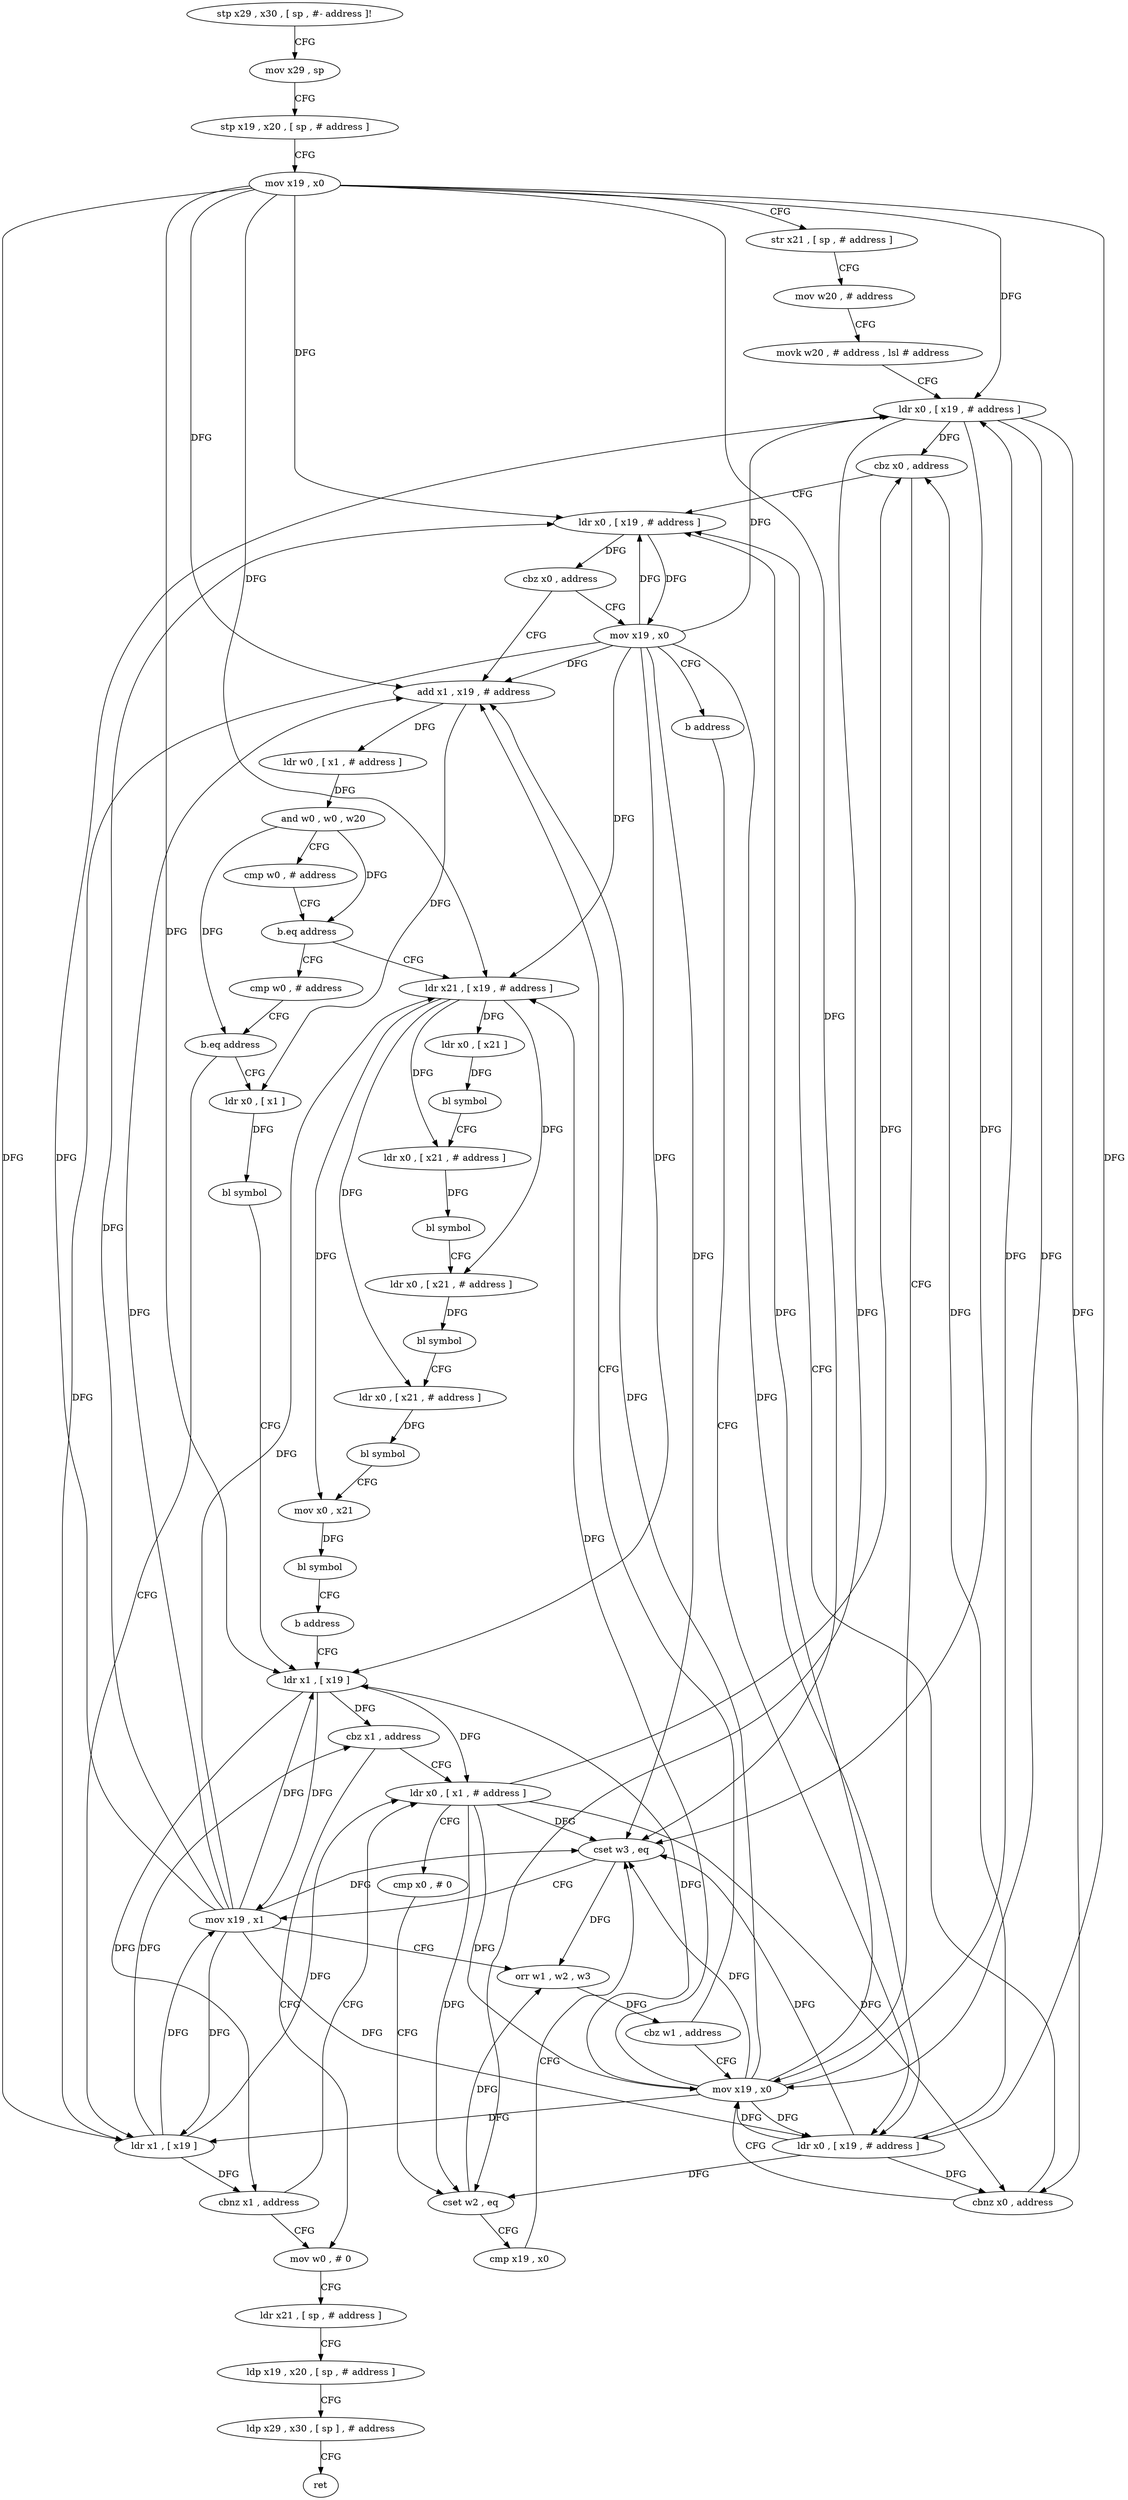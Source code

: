 digraph "func" {
"4371504" [label = "stp x29 , x30 , [ sp , #- address ]!" ]
"4371508" [label = "mov x29 , sp" ]
"4371512" [label = "stp x19 , x20 , [ sp , # address ]" ]
"4371516" [label = "mov x19 , x0" ]
"4371520" [label = "str x21 , [ sp , # address ]" ]
"4371524" [label = "mov w20 , # address" ]
"4371528" [label = "movk w20 , # address , lsl # address" ]
"4371532" [label = "ldr x0 , [ x19 , # address ]" ]
"4371536" [label = "cbz x0 , address" ]
"4371552" [label = "ldr x0 , [ x19 , # address ]" ]
"4371540" [label = "mov x19 , x0" ]
"4371556" [label = "cbz x0 , address" ]
"4371616" [label = "add x1 , x19 , # address" ]
"4371560" [label = "mov x19 , x0" ]
"4371544" [label = "ldr x0 , [ x19 , # address ]" ]
"4371620" [label = "ldr w0 , [ x1 , # address ]" ]
"4371624" [label = "and w0 , w0 , w20" ]
"4371628" [label = "cmp w0 , # address" ]
"4371632" [label = "b.eq address" ]
"4371672" [label = "ldr x21 , [ x19 , # address ]" ]
"4371636" [label = "cmp w0 , # address" ]
"4371564" [label = "b address" ]
"4371676" [label = "ldr x0 , [ x21 ]" ]
"4371680" [label = "bl symbol" ]
"4371684" [label = "ldr x0 , [ x21 , # address ]" ]
"4371688" [label = "bl symbol" ]
"4371692" [label = "ldr x0 , [ x21 , # address ]" ]
"4371696" [label = "bl symbol" ]
"4371700" [label = "ldr x0 , [ x21 , # address ]" ]
"4371704" [label = "bl symbol" ]
"4371708" [label = "mov x0 , x21" ]
"4371712" [label = "bl symbol" ]
"4371716" [label = "b address" ]
"4371576" [label = "ldr x1 , [ x19 ]" ]
"4371640" [label = "b.eq address" ]
"4371568" [label = "ldr x0 , [ x1 ]" ]
"4371644" [label = "ldr x1 , [ x19 ]" ]
"4371548" [label = "cbnz x0 , address" ]
"4371580" [label = "cbz x1 , address" ]
"4371652" [label = "mov w0 , # 0" ]
"4371584" [label = "ldr x0 , [ x1 , # address ]" ]
"4371572" [label = "bl symbol" ]
"4371648" [label = "cbnz x1 , address" ]
"4371656" [label = "ldr x21 , [ sp , # address ]" ]
"4371660" [label = "ldp x19 , x20 , [ sp , # address ]" ]
"4371664" [label = "ldp x29 , x30 , [ sp ] , # address" ]
"4371668" [label = "ret" ]
"4371588" [label = "cmp x0 , # 0" ]
"4371592" [label = "cset w2 , eq" ]
"4371596" [label = "cmp x19 , x0" ]
"4371600" [label = "cset w3 , eq" ]
"4371604" [label = "mov x19 , x1" ]
"4371608" [label = "orr w1 , w2 , w3" ]
"4371612" [label = "cbz w1 , address" ]
"4371504" -> "4371508" [ label = "CFG" ]
"4371508" -> "4371512" [ label = "CFG" ]
"4371512" -> "4371516" [ label = "CFG" ]
"4371516" -> "4371520" [ label = "CFG" ]
"4371516" -> "4371532" [ label = "DFG" ]
"4371516" -> "4371552" [ label = "DFG" ]
"4371516" -> "4371616" [ label = "DFG" ]
"4371516" -> "4371544" [ label = "DFG" ]
"4371516" -> "4371672" [ label = "DFG" ]
"4371516" -> "4371576" [ label = "DFG" ]
"4371516" -> "4371644" [ label = "DFG" ]
"4371516" -> "4371600" [ label = "DFG" ]
"4371520" -> "4371524" [ label = "CFG" ]
"4371524" -> "4371528" [ label = "CFG" ]
"4371528" -> "4371532" [ label = "CFG" ]
"4371532" -> "4371536" [ label = "DFG" ]
"4371532" -> "4371540" [ label = "DFG" ]
"4371532" -> "4371548" [ label = "DFG" ]
"4371532" -> "4371592" [ label = "DFG" ]
"4371532" -> "4371600" [ label = "DFG" ]
"4371536" -> "4371552" [ label = "CFG" ]
"4371536" -> "4371540" [ label = "CFG" ]
"4371552" -> "4371556" [ label = "DFG" ]
"4371552" -> "4371560" [ label = "DFG" ]
"4371540" -> "4371544" [ label = "DFG" ]
"4371540" -> "4371532" [ label = "DFG" ]
"4371540" -> "4371552" [ label = "DFG" ]
"4371540" -> "4371616" [ label = "DFG" ]
"4371540" -> "4371672" [ label = "DFG" ]
"4371540" -> "4371576" [ label = "DFG" ]
"4371540" -> "4371644" [ label = "DFG" ]
"4371540" -> "4371600" [ label = "DFG" ]
"4371556" -> "4371616" [ label = "CFG" ]
"4371556" -> "4371560" [ label = "CFG" ]
"4371616" -> "4371620" [ label = "DFG" ]
"4371616" -> "4371568" [ label = "DFG" ]
"4371560" -> "4371564" [ label = "CFG" ]
"4371560" -> "4371532" [ label = "DFG" ]
"4371560" -> "4371552" [ label = "DFG" ]
"4371560" -> "4371616" [ label = "DFG" ]
"4371560" -> "4371544" [ label = "DFG" ]
"4371560" -> "4371672" [ label = "DFG" ]
"4371560" -> "4371576" [ label = "DFG" ]
"4371560" -> "4371644" [ label = "DFG" ]
"4371560" -> "4371600" [ label = "DFG" ]
"4371544" -> "4371548" [ label = "DFG" ]
"4371544" -> "4371536" [ label = "DFG" ]
"4371544" -> "4371540" [ label = "DFG" ]
"4371544" -> "4371592" [ label = "DFG" ]
"4371544" -> "4371600" [ label = "DFG" ]
"4371620" -> "4371624" [ label = "DFG" ]
"4371624" -> "4371628" [ label = "CFG" ]
"4371624" -> "4371632" [ label = "DFG" ]
"4371624" -> "4371640" [ label = "DFG" ]
"4371628" -> "4371632" [ label = "CFG" ]
"4371632" -> "4371672" [ label = "CFG" ]
"4371632" -> "4371636" [ label = "CFG" ]
"4371672" -> "4371676" [ label = "DFG" ]
"4371672" -> "4371684" [ label = "DFG" ]
"4371672" -> "4371692" [ label = "DFG" ]
"4371672" -> "4371700" [ label = "DFG" ]
"4371672" -> "4371708" [ label = "DFG" ]
"4371636" -> "4371640" [ label = "CFG" ]
"4371564" -> "4371544" [ label = "CFG" ]
"4371676" -> "4371680" [ label = "DFG" ]
"4371680" -> "4371684" [ label = "CFG" ]
"4371684" -> "4371688" [ label = "DFG" ]
"4371688" -> "4371692" [ label = "CFG" ]
"4371692" -> "4371696" [ label = "DFG" ]
"4371696" -> "4371700" [ label = "CFG" ]
"4371700" -> "4371704" [ label = "DFG" ]
"4371704" -> "4371708" [ label = "CFG" ]
"4371708" -> "4371712" [ label = "DFG" ]
"4371712" -> "4371716" [ label = "CFG" ]
"4371716" -> "4371576" [ label = "CFG" ]
"4371576" -> "4371580" [ label = "DFG" ]
"4371576" -> "4371648" [ label = "DFG" ]
"4371576" -> "4371584" [ label = "DFG" ]
"4371576" -> "4371604" [ label = "DFG" ]
"4371640" -> "4371568" [ label = "CFG" ]
"4371640" -> "4371644" [ label = "CFG" ]
"4371568" -> "4371572" [ label = "DFG" ]
"4371644" -> "4371648" [ label = "DFG" ]
"4371644" -> "4371580" [ label = "DFG" ]
"4371644" -> "4371584" [ label = "DFG" ]
"4371644" -> "4371604" [ label = "DFG" ]
"4371548" -> "4371540" [ label = "CFG" ]
"4371548" -> "4371552" [ label = "CFG" ]
"4371580" -> "4371652" [ label = "CFG" ]
"4371580" -> "4371584" [ label = "CFG" ]
"4371652" -> "4371656" [ label = "CFG" ]
"4371584" -> "4371588" [ label = "CFG" ]
"4371584" -> "4371536" [ label = "DFG" ]
"4371584" -> "4371540" [ label = "DFG" ]
"4371584" -> "4371548" [ label = "DFG" ]
"4371584" -> "4371592" [ label = "DFG" ]
"4371584" -> "4371600" [ label = "DFG" ]
"4371572" -> "4371576" [ label = "CFG" ]
"4371648" -> "4371584" [ label = "CFG" ]
"4371648" -> "4371652" [ label = "CFG" ]
"4371656" -> "4371660" [ label = "CFG" ]
"4371660" -> "4371664" [ label = "CFG" ]
"4371664" -> "4371668" [ label = "CFG" ]
"4371588" -> "4371592" [ label = "CFG" ]
"4371592" -> "4371596" [ label = "CFG" ]
"4371592" -> "4371608" [ label = "DFG" ]
"4371596" -> "4371600" [ label = "CFG" ]
"4371600" -> "4371604" [ label = "CFG" ]
"4371600" -> "4371608" [ label = "DFG" ]
"4371604" -> "4371608" [ label = "CFG" ]
"4371604" -> "4371532" [ label = "DFG" ]
"4371604" -> "4371552" [ label = "DFG" ]
"4371604" -> "4371616" [ label = "DFG" ]
"4371604" -> "4371544" [ label = "DFG" ]
"4371604" -> "4371672" [ label = "DFG" ]
"4371604" -> "4371576" [ label = "DFG" ]
"4371604" -> "4371644" [ label = "DFG" ]
"4371604" -> "4371600" [ label = "DFG" ]
"4371608" -> "4371612" [ label = "DFG" ]
"4371612" -> "4371540" [ label = "CFG" ]
"4371612" -> "4371616" [ label = "CFG" ]
}
